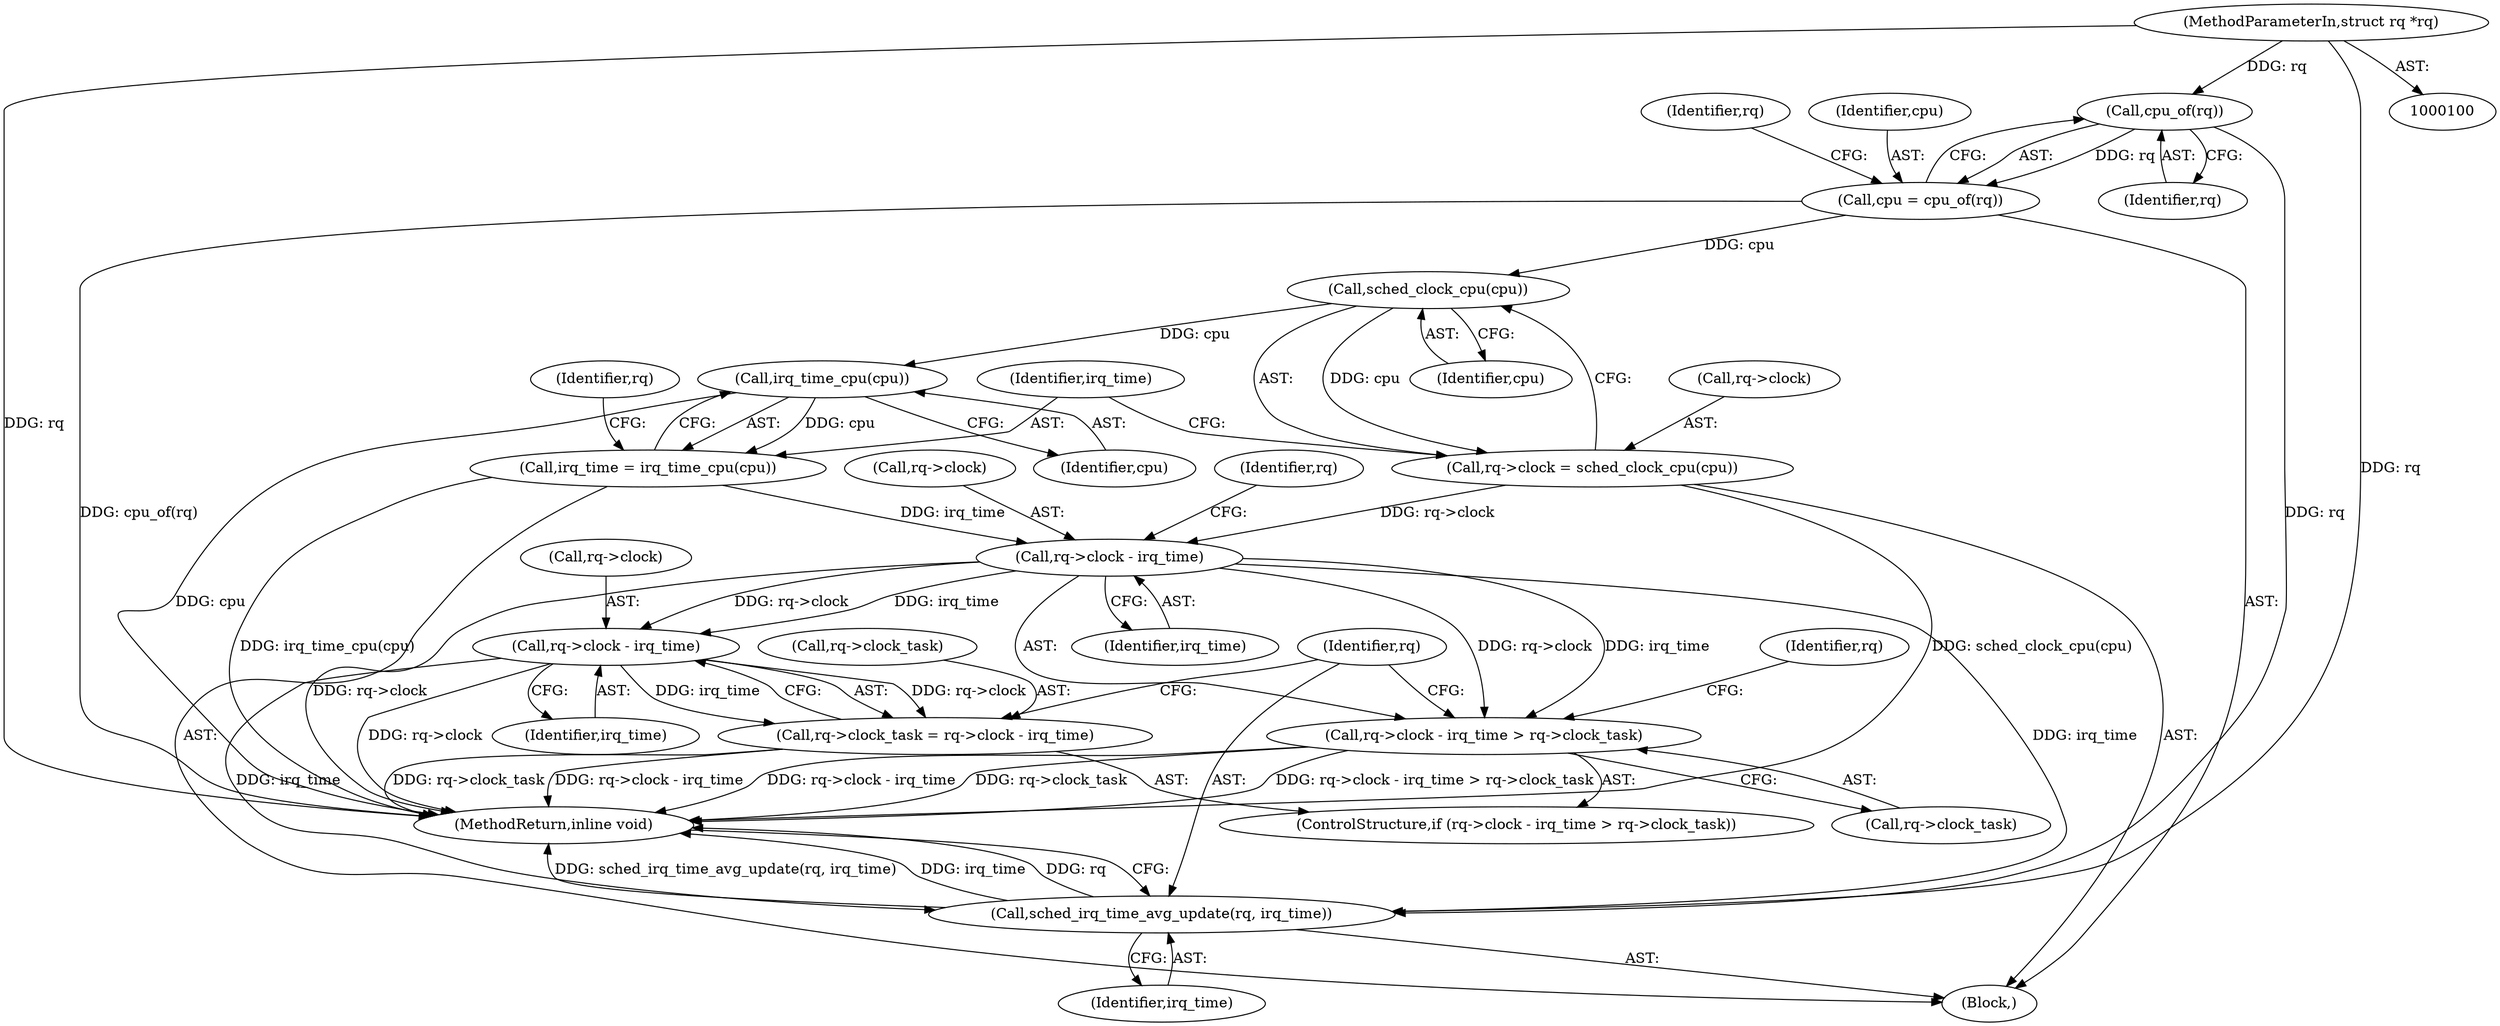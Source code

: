 digraph "1_linux_f26f9aff6aaf67e9a430d16c266f91b13a5bff64_3@pointer" {
"1000112" [label="(Call,cpu_of(rq))"];
"1000101" [label="(MethodParameterIn,struct rq *rq)"];
"1000110" [label="(Call,cpu = cpu_of(rq))"];
"1000119" [label="(Call,sched_clock_cpu(cpu))"];
"1000115" [label="(Call,rq->clock = sched_clock_cpu(cpu))"];
"1000127" [label="(Call,rq->clock - irq_time)"];
"1000126" [label="(Call,rq->clock - irq_time > rq->clock_task)"];
"1000139" [label="(Call,rq->clock - irq_time)"];
"1000135" [label="(Call,rq->clock_task = rq->clock - irq_time)"];
"1000144" [label="(Call,sched_irq_time_avg_update(rq, irq_time))"];
"1000123" [label="(Call,irq_time_cpu(cpu))"];
"1000121" [label="(Call,irq_time = irq_time_cpu(cpu))"];
"1000126" [label="(Call,rq->clock - irq_time > rq->clock_task)"];
"1000125" [label="(ControlStructure,if (rq->clock - irq_time > rq->clock_task))"];
"1000145" [label="(Identifier,rq)"];
"1000119" [label="(Call,sched_clock_cpu(cpu))"];
"1000115" [label="(Call,rq->clock = sched_clock_cpu(cpu))"];
"1000127" [label="(Call,rq->clock - irq_time)"];
"1000120" [label="(Identifier,cpu)"];
"1000108" [label="(Block,)"];
"1000117" [label="(Identifier,rq)"];
"1000132" [label="(Call,rq->clock_task)"];
"1000123" [label="(Call,irq_time_cpu(cpu))"];
"1000137" [label="(Identifier,rq)"];
"1000113" [label="(Identifier,rq)"];
"1000135" [label="(Call,rq->clock_task = rq->clock - irq_time)"];
"1000131" [label="(Identifier,irq_time)"];
"1000139" [label="(Call,rq->clock - irq_time)"];
"1000136" [label="(Call,rq->clock_task)"];
"1000110" [label="(Call,cpu = cpu_of(rq))"];
"1000124" [label="(Identifier,cpu)"];
"1000144" [label="(Call,sched_irq_time_avg_update(rq, irq_time))"];
"1000133" [label="(Identifier,rq)"];
"1000143" [label="(Identifier,irq_time)"];
"1000122" [label="(Identifier,irq_time)"];
"1000147" [label="(MethodReturn,inline void)"];
"1000101" [label="(MethodParameterIn,struct rq *rq)"];
"1000111" [label="(Identifier,cpu)"];
"1000116" [label="(Call,rq->clock)"];
"1000146" [label="(Identifier,irq_time)"];
"1000121" [label="(Call,irq_time = irq_time_cpu(cpu))"];
"1000129" [label="(Identifier,rq)"];
"1000112" [label="(Call,cpu_of(rq))"];
"1000140" [label="(Call,rq->clock)"];
"1000128" [label="(Call,rq->clock)"];
"1000112" -> "1000110"  [label="AST: "];
"1000112" -> "1000113"  [label="CFG: "];
"1000113" -> "1000112"  [label="AST: "];
"1000110" -> "1000112"  [label="CFG: "];
"1000112" -> "1000110"  [label="DDG: rq"];
"1000101" -> "1000112"  [label="DDG: rq"];
"1000112" -> "1000144"  [label="DDG: rq"];
"1000101" -> "1000100"  [label="AST: "];
"1000101" -> "1000147"  [label="DDG: rq"];
"1000101" -> "1000144"  [label="DDG: rq"];
"1000110" -> "1000108"  [label="AST: "];
"1000111" -> "1000110"  [label="AST: "];
"1000117" -> "1000110"  [label="CFG: "];
"1000110" -> "1000147"  [label="DDG: cpu_of(rq)"];
"1000110" -> "1000119"  [label="DDG: cpu"];
"1000119" -> "1000115"  [label="AST: "];
"1000119" -> "1000120"  [label="CFG: "];
"1000120" -> "1000119"  [label="AST: "];
"1000115" -> "1000119"  [label="CFG: "];
"1000119" -> "1000115"  [label="DDG: cpu"];
"1000119" -> "1000123"  [label="DDG: cpu"];
"1000115" -> "1000108"  [label="AST: "];
"1000116" -> "1000115"  [label="AST: "];
"1000122" -> "1000115"  [label="CFG: "];
"1000115" -> "1000147"  [label="DDG: sched_clock_cpu(cpu)"];
"1000115" -> "1000127"  [label="DDG: rq->clock"];
"1000127" -> "1000126"  [label="AST: "];
"1000127" -> "1000131"  [label="CFG: "];
"1000128" -> "1000127"  [label="AST: "];
"1000131" -> "1000127"  [label="AST: "];
"1000133" -> "1000127"  [label="CFG: "];
"1000127" -> "1000147"  [label="DDG: rq->clock"];
"1000127" -> "1000126"  [label="DDG: rq->clock"];
"1000127" -> "1000126"  [label="DDG: irq_time"];
"1000121" -> "1000127"  [label="DDG: irq_time"];
"1000127" -> "1000139"  [label="DDG: rq->clock"];
"1000127" -> "1000139"  [label="DDG: irq_time"];
"1000127" -> "1000144"  [label="DDG: irq_time"];
"1000126" -> "1000125"  [label="AST: "];
"1000126" -> "1000132"  [label="CFG: "];
"1000132" -> "1000126"  [label="AST: "];
"1000137" -> "1000126"  [label="CFG: "];
"1000145" -> "1000126"  [label="CFG: "];
"1000126" -> "1000147"  [label="DDG: rq->clock - irq_time > rq->clock_task"];
"1000126" -> "1000147"  [label="DDG: rq->clock - irq_time"];
"1000126" -> "1000147"  [label="DDG: rq->clock_task"];
"1000139" -> "1000135"  [label="AST: "];
"1000139" -> "1000143"  [label="CFG: "];
"1000140" -> "1000139"  [label="AST: "];
"1000143" -> "1000139"  [label="AST: "];
"1000135" -> "1000139"  [label="CFG: "];
"1000139" -> "1000147"  [label="DDG: rq->clock"];
"1000139" -> "1000135"  [label="DDG: rq->clock"];
"1000139" -> "1000135"  [label="DDG: irq_time"];
"1000139" -> "1000144"  [label="DDG: irq_time"];
"1000135" -> "1000125"  [label="AST: "];
"1000136" -> "1000135"  [label="AST: "];
"1000145" -> "1000135"  [label="CFG: "];
"1000135" -> "1000147"  [label="DDG: rq->clock - irq_time"];
"1000135" -> "1000147"  [label="DDG: rq->clock_task"];
"1000144" -> "1000108"  [label="AST: "];
"1000144" -> "1000146"  [label="CFG: "];
"1000145" -> "1000144"  [label="AST: "];
"1000146" -> "1000144"  [label="AST: "];
"1000147" -> "1000144"  [label="CFG: "];
"1000144" -> "1000147"  [label="DDG: sched_irq_time_avg_update(rq, irq_time)"];
"1000144" -> "1000147"  [label="DDG: irq_time"];
"1000144" -> "1000147"  [label="DDG: rq"];
"1000123" -> "1000121"  [label="AST: "];
"1000123" -> "1000124"  [label="CFG: "];
"1000124" -> "1000123"  [label="AST: "];
"1000121" -> "1000123"  [label="CFG: "];
"1000123" -> "1000147"  [label="DDG: cpu"];
"1000123" -> "1000121"  [label="DDG: cpu"];
"1000121" -> "1000108"  [label="AST: "];
"1000122" -> "1000121"  [label="AST: "];
"1000129" -> "1000121"  [label="CFG: "];
"1000121" -> "1000147"  [label="DDG: irq_time_cpu(cpu)"];
}
